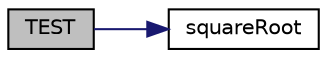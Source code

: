 digraph "TEST"
{
 // INTERACTIVE_SVG=YES
 // LATEX_PDF_SIZE
  edge [fontname="Helvetica",fontsize="10",labelfontname="Helvetica",labelfontsize="10"];
  node [fontname="Helvetica",fontsize="10",shape=record];
  rankdir="LR";
  Node1 [label="TEST",height=0.2,width=0.4,color="black", fillcolor="grey75", style="filled", fontcolor="black",tooltip=" "];
  Node1 -> Node2 [color="midnightblue",fontsize="10",style="solid",fontname="Helvetica"];
  Node2 [label="squareRoot",height=0.2,width=0.4,color="black", fillcolor="white", style="filled",URL="$backup_2openmp_2src_2_game_of_life_8cpp.html#a149de1a3958aab2620dc66485c43281e",tooltip=" "];
}
